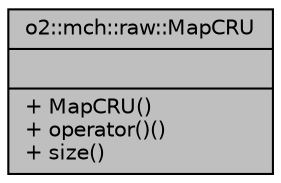 digraph "o2::mch::raw::MapCRU"
{
 // INTERACTIVE_SVG=YES
  bgcolor="transparent";
  edge [fontname="Helvetica",fontsize="10",labelfontname="Helvetica",labelfontsize="10"];
  node [fontname="Helvetica",fontsize="10",shape=record];
  Node1 [label="{o2::mch::raw::MapCRU\n||+ MapCRU()\l+ operator()()\l+ size()\l}",height=0.2,width=0.4,color="black", fillcolor="grey75", style="filled", fontcolor="black"];
}
